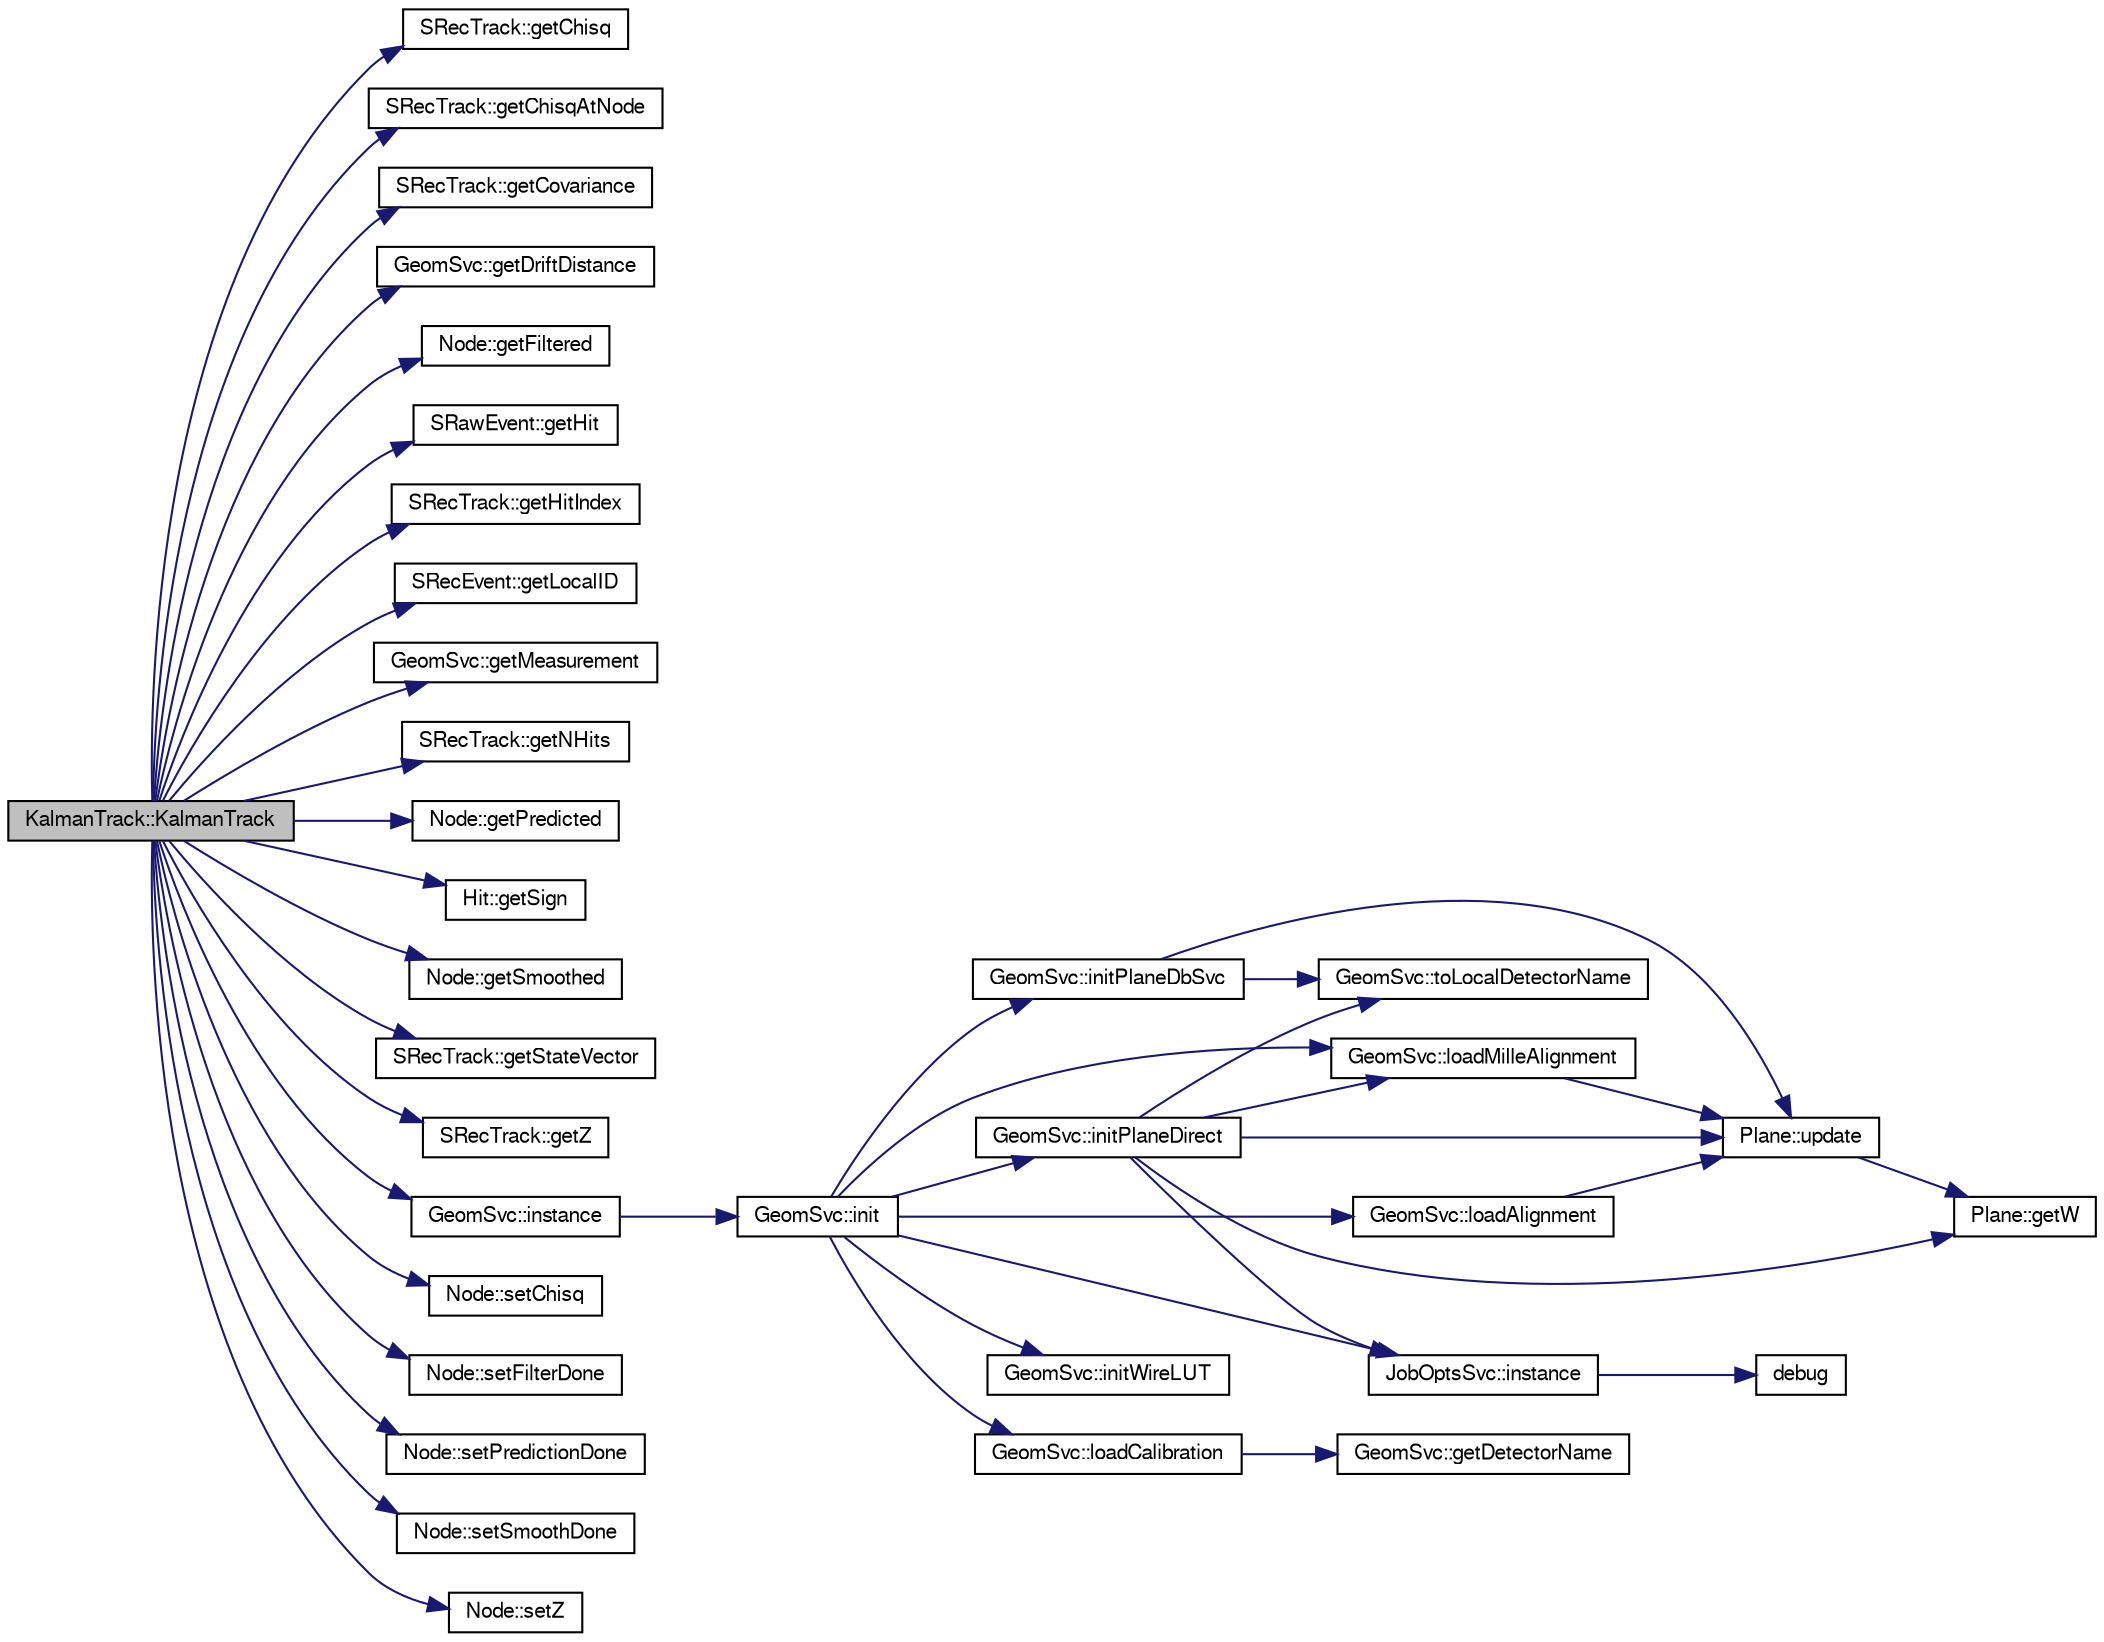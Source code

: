 digraph "KalmanTrack::KalmanTrack"
{
  bgcolor="transparent";
  edge [fontname="FreeSans",fontsize="10",labelfontname="FreeSans",labelfontsize="10"];
  node [fontname="FreeSans",fontsize="10",shape=record];
  rankdir="LR";
  Node1 [label="KalmanTrack::KalmanTrack",height=0.2,width=0.4,color="black", fillcolor="grey75", style="filled" fontcolor="black"];
  Node1 -> Node2 [color="midnightblue",fontsize="10",style="solid",fontname="FreeSans"];
  Node2 [label="SRecTrack::getChisq",height=0.2,width=0.4,color="black",URL="$d6/db1/classSRecTrack.html#a5995dc01745eefec3b04b549123d4895"];
  Node1 -> Node3 [color="midnightblue",fontsize="10",style="solid",fontname="FreeSans"];
  Node3 [label="SRecTrack::getChisqAtNode",height=0.2,width=0.4,color="black",URL="$d6/db1/classSRecTrack.html#a2b91fb6d8226ddc0b26e64af9e81dcc2"];
  Node1 -> Node4 [color="midnightblue",fontsize="10",style="solid",fontname="FreeSans"];
  Node4 [label="SRecTrack::getCovariance",height=0.2,width=0.4,color="black",URL="$d6/db1/classSRecTrack.html#a056cf21b20e59af0b953af5049010dac"];
  Node1 -> Node5 [color="midnightblue",fontsize="10",style="solid",fontname="FreeSans"];
  Node5 [label="GeomSvc::getDriftDistance",height=0.2,width=0.4,color="black",URL="$d0/da0/classGeomSvc.html#a11846ccd95c54f825b0c5b8dc327923f"];
  Node1 -> Node6 [color="midnightblue",fontsize="10",style="solid",fontname="FreeSans"];
  Node6 [label="Node::getFiltered",height=0.2,width=0.4,color="black",URL="$df/dd0/classNode.html#ab483dc1ccfa5a0dc9ba876ee9a2134c9"];
  Node1 -> Node7 [color="midnightblue",fontsize="10",style="solid",fontname="FreeSans"];
  Node7 [label="SRawEvent::getHit",height=0.2,width=0.4,color="black",URL="$d5/d83/classSRawEvent.html#a659ce19883485b43f7e4a100e8ca6ccf"];
  Node1 -> Node8 [color="midnightblue",fontsize="10",style="solid",fontname="FreeSans"];
  Node8 [label="SRecTrack::getHitIndex",height=0.2,width=0.4,color="black",URL="$d6/db1/classSRecTrack.html#a7a31be5621882dac17f96f7ec7e71cd3"];
  Node1 -> Node9 [color="midnightblue",fontsize="10",style="solid",fontname="FreeSans"];
  Node9 [label="SRecEvent::getLocalID",height=0.2,width=0.4,color="black",URL="$d5/d2f/classSRecEvent.html#a8fa6258d9d8ddd686835e86c2d114f71"];
  Node1 -> Node10 [color="midnightblue",fontsize="10",style="solid",fontname="FreeSans"];
  Node10 [label="GeomSvc::getMeasurement",height=0.2,width=0.4,color="black",URL="$d0/da0/classGeomSvc.html#a5a50feb4de0351f6d3d739dbc66d6247",tooltip="Convert the detectorID and elementID to the actual hit position. "];
  Node1 -> Node11 [color="midnightblue",fontsize="10",style="solid",fontname="FreeSans"];
  Node11 [label="SRecTrack::getNHits",height=0.2,width=0.4,color="black",URL="$d6/db1/classSRecTrack.html#a1a235c963d37623d63ca1bf73fef9787"];
  Node1 -> Node12 [color="midnightblue",fontsize="10",style="solid",fontname="FreeSans"];
  Node12 [label="Node::getPredicted",height=0.2,width=0.4,color="black",URL="$df/dd0/classNode.html#a49001f3ff76ccd0091837d333f8698f8",tooltip="Gets. "];
  Node1 -> Node13 [color="midnightblue",fontsize="10",style="solid",fontname="FreeSans"];
  Node13 [label="Hit::getSign",height=0.2,width=0.4,color="black",URL="$d0/d88/classHit.html#a05d530f9025b4b6e537510d2b98c5b14"];
  Node1 -> Node14 [color="midnightblue",fontsize="10",style="solid",fontname="FreeSans"];
  Node14 [label="Node::getSmoothed",height=0.2,width=0.4,color="black",URL="$df/dd0/classNode.html#a385cbcf82382c3ff0e7d347d6e6d6a77"];
  Node1 -> Node15 [color="midnightblue",fontsize="10",style="solid",fontname="FreeSans"];
  Node15 [label="SRecTrack::getStateVector",height=0.2,width=0.4,color="black",URL="$d6/db1/classSRecTrack.html#a5a60dffed35d50468f7be703e7ed90f6"];
  Node1 -> Node16 [color="midnightblue",fontsize="10",style="solid",fontname="FreeSans"];
  Node16 [label="SRecTrack::getZ",height=0.2,width=0.4,color="black",URL="$d6/db1/classSRecTrack.html#a5c11ee851fe457e31e9d137d36e68f94"];
  Node1 -> Node17 [color="midnightblue",fontsize="10",style="solid",fontname="FreeSans"];
  Node17 [label="GeomSvc::instance",height=0.2,width=0.4,color="black",URL="$d0/da0/classGeomSvc.html#a2b7ecf5467120206b9479654c48ad7c4",tooltip="singlton instance "];
  Node17 -> Node18 [color="midnightblue",fontsize="10",style="solid",fontname="FreeSans"];
  Node18 [label="GeomSvc::init",height=0.2,width=0.4,color="black",URL="$d0/da0/classGeomSvc.html#a96ec4efc82cbaed0b5623e4dd69385b6",tooltip="Initialization, either from MySQL or from ascii file. "];
  Node18 -> Node19 [color="midnightblue",fontsize="10",style="solid",fontname="FreeSans"];
  Node19 [label="GeomSvc::initPlaneDbSvc",height=0.2,width=0.4,color="black",URL="$d0/da0/classGeomSvc.html#adbe1473f9b3a8ff942da8d7d8ee28322"];
  Node19 -> Node20 [color="midnightblue",fontsize="10",style="solid",fontname="FreeSans"];
  Node20 [label="GeomSvc::toLocalDetectorName",height=0.2,width=0.4,color="black",URL="$d0/da0/classGeomSvc.html#a315e886f05db8254ed7d320706e268e6",tooltip="Convert the official detectorName to local detectorName. "];
  Node19 -> Node21 [color="midnightblue",fontsize="10",style="solid",fontname="FreeSans"];
  Node21 [label="Plane::update",height=0.2,width=0.4,color="black",URL="$dc/d90/classPlane.html#a7fbb07f76503fe057772e01f542afc32"];
  Node21 -> Node22 [color="midnightblue",fontsize="10",style="solid",fontname="FreeSans"];
  Node22 [label="Plane::getW",height=0.2,width=0.4,color="black",URL="$dc/d90/classPlane.html#a48ab3a309bee8c386464b36a7593df16"];
  Node18 -> Node23 [color="midnightblue",fontsize="10",style="solid",fontname="FreeSans"];
  Node23 [label="GeomSvc::initPlaneDirect",height=0.2,width=0.4,color="black",URL="$d0/da0/classGeomSvc.html#a0d550b9f787318d57cdae9db2d04d6fb"];
  Node23 -> Node22 [color="midnightblue",fontsize="10",style="solid",fontname="FreeSans"];
  Node23 -> Node24 [color="midnightblue",fontsize="10",style="solid",fontname="FreeSans"];
  Node24 [label="JobOptsSvc::instance",height=0.2,width=0.4,color="black",URL="$d8/d62/classJobOptsSvc.html#aeb0d694dc08274aa90b0d6b1ee8384cb",tooltip="singlton instance "];
  Node24 -> Node25 [color="midnightblue",fontsize="10",style="solid",fontname="FreeSans"];
  Node25 [label="debug",height=0.2,width=0.4,color="black",URL="$dd/d23/JobOptsSvc_8cxx.html#a71e70a8ecc08c35494b083076d2ace7b"];
  Node23 -> Node26 [color="midnightblue",fontsize="10",style="solid",fontname="FreeSans"];
  Node26 [label="GeomSvc::loadMilleAlignment",height=0.2,width=0.4,color="black",URL="$d0/da0/classGeomSvc.html#a418543d7b33fc95092b2cd4a7496f1b8"];
  Node26 -> Node21 [color="midnightblue",fontsize="10",style="solid",fontname="FreeSans"];
  Node23 -> Node20 [color="midnightblue",fontsize="10",style="solid",fontname="FreeSans"];
  Node23 -> Node21 [color="midnightblue",fontsize="10",style="solid",fontname="FreeSans"];
  Node18 -> Node27 [color="midnightblue",fontsize="10",style="solid",fontname="FreeSans"];
  Node27 [label="GeomSvc::initWireLUT",height=0.2,width=0.4,color="black",URL="$d0/da0/classGeomSvc.html#a0c78d3ac904cfbb367e96c73f176630d"];
  Node18 -> Node24 [color="midnightblue",fontsize="10",style="solid",fontname="FreeSans"];
  Node18 -> Node28 [color="midnightblue",fontsize="10",style="solid",fontname="FreeSans"];
  Node28 [label="GeomSvc::loadAlignment",height=0.2,width=0.4,color="black",URL="$d0/da0/classGeomSvc.html#ab6c810e39b86ce66a4be6a596b4d54b8"];
  Node28 -> Node21 [color="midnightblue",fontsize="10",style="solid",fontname="FreeSans"];
  Node18 -> Node29 [color="midnightblue",fontsize="10",style="solid",fontname="FreeSans"];
  Node29 [label="GeomSvc::loadCalibration",height=0.2,width=0.4,color="black",URL="$d0/da0/classGeomSvc.html#abc60088ed5985a796f5df18ae4299661"];
  Node29 -> Node30 [color="midnightblue",fontsize="10",style="solid",fontname="FreeSans"];
  Node30 [label="GeomSvc::getDetectorName",height=0.2,width=0.4,color="black",URL="$d0/da0/classGeomSvc.html#a64fde7dce7f3df7cf534796d7da4ecdb"];
  Node18 -> Node26 [color="midnightblue",fontsize="10",style="solid",fontname="FreeSans"];
  Node1 -> Node31 [color="midnightblue",fontsize="10",style="solid",fontname="FreeSans"];
  Node31 [label="Node::setChisq",height=0.2,width=0.4,color="black",URL="$df/dd0/classNode.html#a84513468a161f558e0722ad6585e7d2e"];
  Node1 -> Node32 [color="midnightblue",fontsize="10",style="solid",fontname="FreeSans"];
  Node32 [label="Node::setFilterDone",height=0.2,width=0.4,color="black",URL="$df/dd0/classNode.html#a4beaaa953c5b36787c115a33b8b22b08"];
  Node1 -> Node33 [color="midnightblue",fontsize="10",style="solid",fontname="FreeSans"];
  Node33 [label="Node::setPredictionDone",height=0.2,width=0.4,color="black",URL="$df/dd0/classNode.html#a10e8167a975add910020702519aaadb0"];
  Node1 -> Node34 [color="midnightblue",fontsize="10",style="solid",fontname="FreeSans"];
  Node34 [label="Node::setSmoothDone",height=0.2,width=0.4,color="black",URL="$df/dd0/classNode.html#acd87507e822cf12e56a26c23064af5fe"];
  Node1 -> Node35 [color="midnightblue",fontsize="10",style="solid",fontname="FreeSans"];
  Node35 [label="Node::setZ",height=0.2,width=0.4,color="black",URL="$df/dd0/classNode.html#a3e34b0104817584060e987797eb5d18c"];
}
